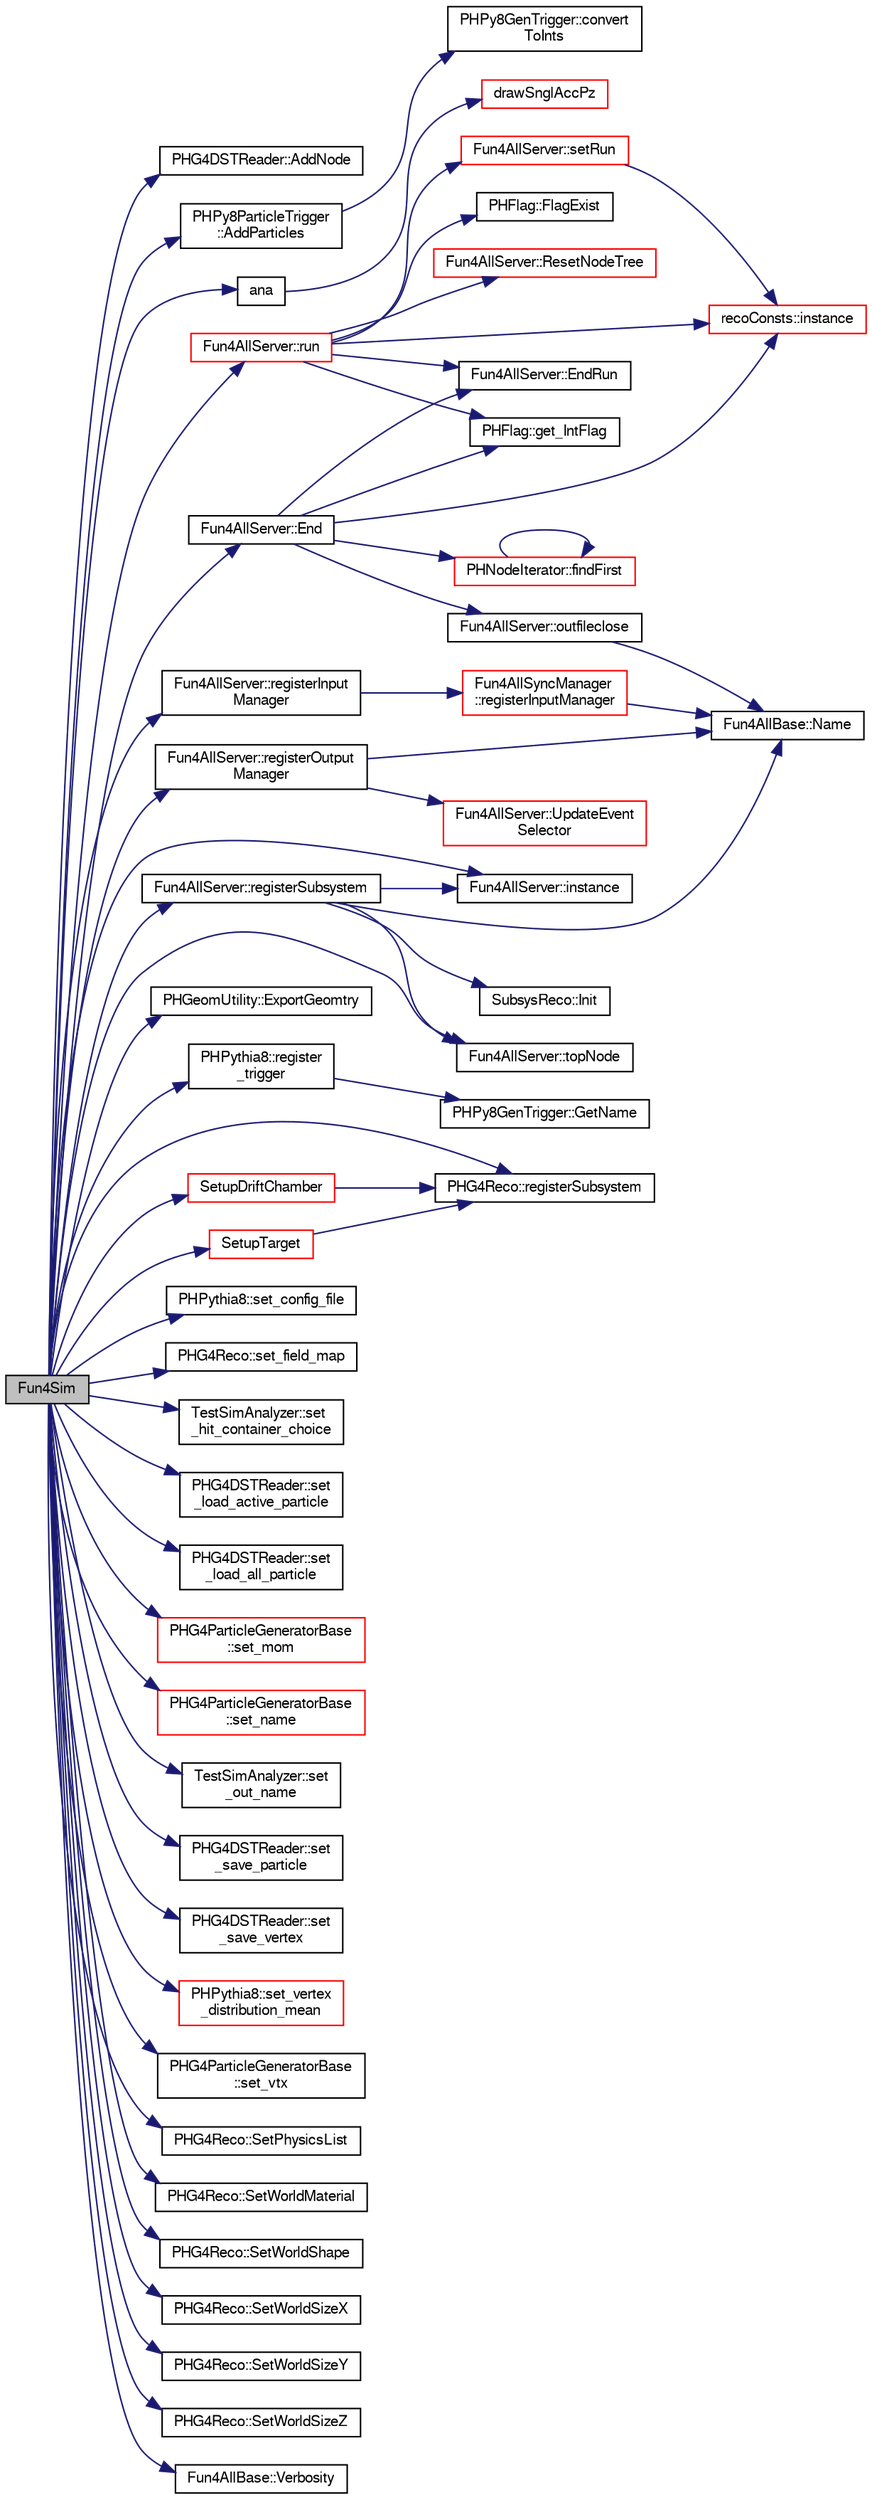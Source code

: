 digraph "Fun4Sim"
{
  bgcolor="transparent";
  edge [fontname="FreeSans",fontsize="10",labelfontname="FreeSans",labelfontsize="10"];
  node [fontname="FreeSans",fontsize="10",shape=record];
  rankdir="LR";
  Node1 [label="Fun4Sim",height=0.2,width=0.4,color="black", fillcolor="grey75", style="filled" fontcolor="black"];
  Node1 -> Node2 [color="midnightblue",fontsize="10",style="solid",fontname="FreeSans"];
  Node2 [label="PHG4DSTReader::AddNode",height=0.2,width=0.4,color="black",URL="$d4/dc9/classPHG4DSTReader.html#ad95002b6a7bbbc879e5b236a79d6e2e7"];
  Node1 -> Node3 [color="midnightblue",fontsize="10",style="solid",fontname="FreeSans"];
  Node3 [label="PHPy8ParticleTrigger\l::AddParticles",height=0.2,width=0.4,color="black",URL="$d9/d8b/classPHPy8ParticleTrigger.html#a93f262d68f8d06ba477f362ba5c9ba66"];
  Node3 -> Node4 [color="midnightblue",fontsize="10",style="solid",fontname="FreeSans"];
  Node4 [label="PHPy8GenTrigger::convert\lToInts",height=0.2,width=0.4,color="black",URL="$db/df0/classPHPy8GenTrigger.html#a32596d7fc7198f1eff96d1683ba8ab99"];
  Node1 -> Node5 [color="midnightblue",fontsize="10",style="solid",fontname="FreeSans"];
  Node5 [label="ana",height=0.2,width=0.4,color="black",URL="$d5/de9/E1039Shielding_2ana_8C.html#a24b637aefa84c667b63905e9be5a8f69"];
  Node5 -> Node6 [color="midnightblue",fontsize="10",style="solid",fontname="FreeSans"];
  Node6 [label="drawSnglAccPz",height=0.2,width=0.4,color="red",URL="$d5/de9/E1039Shielding_2ana_8C.html#a4770f9752bd2f6c264c3a5f0e5f07bf3"];
  Node1 -> Node7 [color="midnightblue",fontsize="10",style="solid",fontname="FreeSans"];
  Node7 [label="Fun4AllServer::End",height=0.2,width=0.4,color="black",URL="$da/d29/classFun4AllServer.html#ab7263450319ca1d5029209fde26a7af8"];
  Node7 -> Node8 [color="midnightblue",fontsize="10",style="solid",fontname="FreeSans"];
  Node8 [label="recoConsts::instance",height=0.2,width=0.4,color="red",URL="$d8/d14/classrecoConsts.html#ae69a5c29a7199ba16d0e537158618802"];
  Node7 -> Node9 [color="midnightblue",fontsize="10",style="solid",fontname="FreeSans"];
  Node9 [label="Fun4AllServer::EndRun",height=0.2,width=0.4,color="black",URL="$da/d29/classFun4AllServer.html#a53b1b6b338aa36891f2690a188920980"];
  Node7 -> Node10 [color="midnightblue",fontsize="10",style="solid",fontname="FreeSans"];
  Node10 [label="PHFlag::get_IntFlag",height=0.2,width=0.4,color="black",URL="$d1/da8/classPHFlag.html#a07899067141a5f12333cc37183caddc8"];
  Node7 -> Node11 [color="midnightblue",fontsize="10",style="solid",fontname="FreeSans"];
  Node11 [label="PHNodeIterator::findFirst",height=0.2,width=0.4,color="red",URL="$d5/d07/classPHNodeIterator.html#aea98bf8619af59b1212a94fb32106baa"];
  Node11 -> Node11 [color="midnightblue",fontsize="10",style="solid",fontname="FreeSans"];
  Node7 -> Node12 [color="midnightblue",fontsize="10",style="solid",fontname="FreeSans"];
  Node12 [label="Fun4AllServer::outfileclose",height=0.2,width=0.4,color="black",URL="$da/d29/classFun4AllServer.html#a6f2074f451d0c0c1b4a802edde5ffb94"];
  Node12 -> Node13 [color="midnightblue",fontsize="10",style="solid",fontname="FreeSans"];
  Node13 [label="Fun4AllBase::Name",height=0.2,width=0.4,color="black",URL="$d5/dec/classFun4AllBase.html#a41f9ac377743d046f590617fd6f4f0ed",tooltip="Returns the name of this module. "];
  Node1 -> Node14 [color="midnightblue",fontsize="10",style="solid",fontname="FreeSans"];
  Node14 [label="PHGeomUtility::ExportGeomtry",height=0.2,width=0.4,color="black",URL="$d2/da1/classPHGeomUtility.html#aaa34b2cff253bbdae62673e7f68e091c",tooltip="DST node -&gt; TGeoManager -&gt; export files, like gdml, .root or .C formats. "];
  Node1 -> Node15 [color="midnightblue",fontsize="10",style="solid",fontname="FreeSans"];
  Node15 [label="Fun4AllServer::instance",height=0.2,width=0.4,color="black",URL="$da/d29/classFun4AllServer.html#a3e55156f91b2c94bb6c4ef33ffce587a"];
  Node1 -> Node16 [color="midnightblue",fontsize="10",style="solid",fontname="FreeSans"];
  Node16 [label="PHPythia8::register\l_trigger",height=0.2,width=0.4,color="black",URL="$d9/d3a/classPHPythia8.html#af2c12c56383374d15eb4a539d7b8ca5d",tooltip="set event selection criteria "];
  Node16 -> Node17 [color="midnightblue",fontsize="10",style="solid",fontname="FreeSans"];
  Node17 [label="PHPy8GenTrigger::GetName",height=0.2,width=0.4,color="black",URL="$db/df0/classPHPy8GenTrigger.html#a42497011fcc10d753b89c6688543fbb7"];
  Node1 -> Node18 [color="midnightblue",fontsize="10",style="solid",fontname="FreeSans"];
  Node18 [label="Fun4AllServer::registerInput\lManager",height=0.2,width=0.4,color="black",URL="$da/d29/classFun4AllServer.html#ab2cb490790d15b865ae79eb3094caabe"];
  Node18 -> Node19 [color="midnightblue",fontsize="10",style="solid",fontname="FreeSans"];
  Node19 [label="Fun4AllSyncManager\l::registerInputManager",height=0.2,width=0.4,color="red",URL="$dd/ded/classFun4AllSyncManager.html#a2a284bc4ed777ec7f39d6e5c7090067c"];
  Node19 -> Node13 [color="midnightblue",fontsize="10",style="solid",fontname="FreeSans"];
  Node1 -> Node20 [color="midnightblue",fontsize="10",style="solid",fontname="FreeSans"];
  Node20 [label="Fun4AllServer::registerOutput\lManager",height=0.2,width=0.4,color="black",URL="$da/d29/classFun4AllServer.html#a9e7cd54536d1edb6e5c5cc153c0a036a"];
  Node20 -> Node13 [color="midnightblue",fontsize="10",style="solid",fontname="FreeSans"];
  Node20 -> Node21 [color="midnightblue",fontsize="10",style="solid",fontname="FreeSans"];
  Node21 [label="Fun4AllServer::UpdateEvent\lSelector",height=0.2,width=0.4,color="red",URL="$da/d29/classFun4AllServer.html#a596005b9bc46ff6f5167378423248271"];
  Node1 -> Node22 [color="midnightblue",fontsize="10",style="solid",fontname="FreeSans"];
  Node22 [label="Fun4AllServer::registerSubsystem",height=0.2,width=0.4,color="black",URL="$da/d29/classFun4AllServer.html#a0a9947db0ede1e55622001eb7515f8c0"];
  Node22 -> Node15 [color="midnightblue",fontsize="10",style="solid",fontname="FreeSans"];
  Node22 -> Node13 [color="midnightblue",fontsize="10",style="solid",fontname="FreeSans"];
  Node22 -> Node23 [color="midnightblue",fontsize="10",style="solid",fontname="FreeSans"];
  Node23 [label="Fun4AllServer::topNode",height=0.2,width=0.4,color="black",URL="$da/d29/classFun4AllServer.html#abcaf6825367e5db292ff795237bdcf62"];
  Node22 -> Node24 [color="midnightblue",fontsize="10",style="solid",fontname="FreeSans"];
  Node24 [label="SubsysReco::Init",height=0.2,width=0.4,color="black",URL="$d0/d32/classSubsysReco.html#a6670c0a093dd2c2bdd44f8fc6f9ba8e8"];
  Node1 -> Node25 [color="midnightblue",fontsize="10",style="solid",fontname="FreeSans"];
  Node25 [label="PHG4Reco::registerSubsystem",height=0.2,width=0.4,color="black",URL="$d0/d78/classPHG4Reco.html#abc0956c0994a72d5a817b69511e1456b",tooltip="register subsystem "];
  Node1 -> Node26 [color="midnightblue",fontsize="10",style="solid",fontname="FreeSans"];
  Node26 [label="Fun4AllServer::run",height=0.2,width=0.4,color="red",URL="$da/d29/classFun4AllServer.html#a11bbc8b2f53bc06e0b05ee202dd6372a",tooltip="run n events (0 means up to end of file) "];
  Node26 -> Node8 [color="midnightblue",fontsize="10",style="solid",fontname="FreeSans"];
  Node26 -> Node27 [color="midnightblue",fontsize="10",style="solid",fontname="FreeSans"];
  Node27 [label="PHFlag::FlagExist",height=0.2,width=0.4,color="black",URL="$d1/da8/classPHFlag.html#a4b73a422f0076568904d71f40e849da5"];
  Node26 -> Node10 [color="midnightblue",fontsize="10",style="solid",fontname="FreeSans"];
  Node26 -> Node28 [color="midnightblue",fontsize="10",style="solid",fontname="FreeSans"];
  Node28 [label="Fun4AllServer::ResetNodeTree",height=0.2,width=0.4,color="red",URL="$da/d29/classFun4AllServer.html#ab2479a9a3e45d51118e308597acd5228"];
  Node26 -> Node29 [color="midnightblue",fontsize="10",style="solid",fontname="FreeSans"];
  Node29 [label="Fun4AllServer::setRun",height=0.2,width=0.4,color="red",URL="$da/d29/classFun4AllServer.html#af1002b9170308da078c0e14a5ac4b514"];
  Node29 -> Node8 [color="midnightblue",fontsize="10",style="solid",fontname="FreeSans"];
  Node26 -> Node9 [color="midnightblue",fontsize="10",style="solid",fontname="FreeSans"];
  Node1 -> Node30 [color="midnightblue",fontsize="10",style="solid",fontname="FreeSans"];
  Node30 [label="PHPythia8::set_config_file",height=0.2,width=0.4,color="black",URL="$d9/d3a/classPHPythia8.html#aa10f3cd989b78519ac61785cba92949a"];
  Node1 -> Node31 [color="midnightblue",fontsize="10",style="solid",fontname="FreeSans"];
  Node31 [label="PHG4Reco::set_field_map",height=0.2,width=0.4,color="black",URL="$d0/d78/classPHG4Reco.html#a2b127807e9bccb2480da1e0493cc2bd1"];
  Node1 -> Node32 [color="midnightblue",fontsize="10",style="solid",fontname="FreeSans"];
  Node32 [label="TestSimAnalyzer::set\l_hit_container_choice",height=0.2,width=0.4,color="black",URL="$d6/d20/classTestSimAnalyzer.html#a908a88e015c8afd3733615438a3e6fc2"];
  Node1 -> Node33 [color="midnightblue",fontsize="10",style="solid",fontname="FreeSans"];
  Node33 [label="PHG4DSTReader::set\l_load_active_particle",height=0.2,width=0.4,color="black",URL="$d4/dc9/classPHG4DSTReader.html#af40c7548b7a92d5da87e8551b72b3de8",tooltip="load all particle that produced a saved hit "];
  Node1 -> Node34 [color="midnightblue",fontsize="10",style="solid",fontname="FreeSans"];
  Node34 [label="PHG4DSTReader::set\l_load_all_particle",height=0.2,width=0.4,color="black",URL="$d4/dc9/classPHG4DSTReader.html#a8f8aaa1d925f60f427b1800a17921cb8"];
  Node1 -> Node35 [color="midnightblue",fontsize="10",style="solid",fontname="FreeSans"];
  Node35 [label="PHG4ParticleGeneratorBase\l::set_mom",height=0.2,width=0.4,color="red",URL="$d8/d78/classPHG4ParticleGeneratorBase.html#a312dbba9bbdc9e2db66f0c11295d6e04"];
  Node1 -> Node36 [color="midnightblue",fontsize="10",style="solid",fontname="FreeSans"];
  Node36 [label="PHG4ParticleGeneratorBase\l::set_name",height=0.2,width=0.4,color="red",URL="$d8/d78/classPHG4ParticleGeneratorBase.html#ad3bece97c2350072c683575ab5bdb53c"];
  Node1 -> Node37 [color="midnightblue",fontsize="10",style="solid",fontname="FreeSans"];
  Node37 [label="TestSimAnalyzer::set\l_out_name",height=0.2,width=0.4,color="black",URL="$d6/d20/classTestSimAnalyzer.html#a8da1a853c8e1a12a9390524388a5b69f"];
  Node1 -> Node38 [color="midnightblue",fontsize="10",style="solid",fontname="FreeSans"];
  Node38 [label="PHG4DSTReader::set\l_save_particle",height=0.2,width=0.4,color="black",URL="$d4/dc9/classPHG4DSTReader.html#aee061057ff4d7f958568beb6c00a36dc",tooltip="Switch for saving any particles at all. "];
  Node1 -> Node39 [color="midnightblue",fontsize="10",style="solid",fontname="FreeSans"];
  Node39 [label="PHG4DSTReader::set\l_save_vertex",height=0.2,width=0.4,color="black",URL="$d4/dc9/classPHG4DSTReader.html#aaf89f8479386ec9e8223e98d532798ae",tooltip="Switch for vertex. "];
  Node1 -> Node40 [color="midnightblue",fontsize="10",style="solid",fontname="FreeSans"];
  Node40 [label="PHPythia8::set_vertex\l_distribution_mean",height=0.2,width=0.4,color="red",URL="$d9/d3a/classPHPythia8.html#a470a47c13c0afa5c17b3a7139895e6bd",tooltip="set the mean value of the vertex distribution, use PHENIX units of cm, ns "];
  Node1 -> Node41 [color="midnightblue",fontsize="10",style="solid",fontname="FreeSans"];
  Node41 [label="PHG4ParticleGeneratorBase\l::set_vtx",height=0.2,width=0.4,color="black",URL="$d8/d78/classPHG4ParticleGeneratorBase.html#a45b6073aec5d527acfbb8ecc7db95033"];
  Node1 -> Node42 [color="midnightblue",fontsize="10",style="solid",fontname="FreeSans"];
  Node42 [label="PHG4Reco::SetPhysicsList",height=0.2,width=0.4,color="black",URL="$d0/d78/classPHG4Reco.html#ae3a89b790e2508e68657bd0059675ef5"];
  Node1 -> Node43 [color="midnightblue",fontsize="10",style="solid",fontname="FreeSans"];
  Node43 [label="SetupDriftChamber",height=0.2,width=0.4,color="red",URL="$d4/d47/G4__DriftChamber_8C.html#af6b5e9bef23ca9f27a83cdba85771ef8"];
  Node43 -> Node25 [color="midnightblue",fontsize="10",style="solid",fontname="FreeSans"];
  Node1 -> Node44 [color="midnightblue",fontsize="10",style="solid",fontname="FreeSans"];
  Node44 [label="SetupTarget",height=0.2,width=0.4,color="red",URL="$d8/df3/e1039-core_2macros_2G4__Target_8C.html#aea642c3fb5b533f8c1ee3bd826eecccf"];
  Node44 -> Node25 [color="midnightblue",fontsize="10",style="solid",fontname="FreeSans"];
  Node1 -> Node45 [color="midnightblue",fontsize="10",style="solid",fontname="FreeSans"];
  Node45 [label="PHG4Reco::SetWorldMaterial",height=0.2,width=0.4,color="black",URL="$d0/d78/classPHG4Reco.html#a898e7e2c3a79651a474ae9a01fa7f6ea"];
  Node1 -> Node46 [color="midnightblue",fontsize="10",style="solid",fontname="FreeSans"];
  Node46 [label="PHG4Reco::SetWorldShape",height=0.2,width=0.4,color="black",URL="$d0/d78/classPHG4Reco.html#ad2d08ddcb55a811e64f1ecf1763849dc"];
  Node1 -> Node47 [color="midnightblue",fontsize="10",style="solid",fontname="FreeSans"];
  Node47 [label="PHG4Reco::SetWorldSizeX",height=0.2,width=0.4,color="black",URL="$d0/d78/classPHG4Reco.html#a4b72190c41f51067bce7433768d5eb57"];
  Node1 -> Node48 [color="midnightblue",fontsize="10",style="solid",fontname="FreeSans"];
  Node48 [label="PHG4Reco::SetWorldSizeY",height=0.2,width=0.4,color="black",URL="$d0/d78/classPHG4Reco.html#a5435e55d77e217cbaf9dcf81b85eb0c9"];
  Node1 -> Node49 [color="midnightblue",fontsize="10",style="solid",fontname="FreeSans"];
  Node49 [label="PHG4Reco::SetWorldSizeZ",height=0.2,width=0.4,color="black",URL="$d0/d78/classPHG4Reco.html#aba08aa99a753272d63a4728c24b2e1c3"];
  Node1 -> Node23 [color="midnightblue",fontsize="10",style="solid",fontname="FreeSans"];
  Node1 -> Node50 [color="midnightblue",fontsize="10",style="solid",fontname="FreeSans"];
  Node50 [label="Fun4AllBase::Verbosity",height=0.2,width=0.4,color="black",URL="$d5/dec/classFun4AllBase.html#a05da2261577843028cf78e99171343b9",tooltip="Sets the verbosity of this module (0 by default=quiet). "];
}

